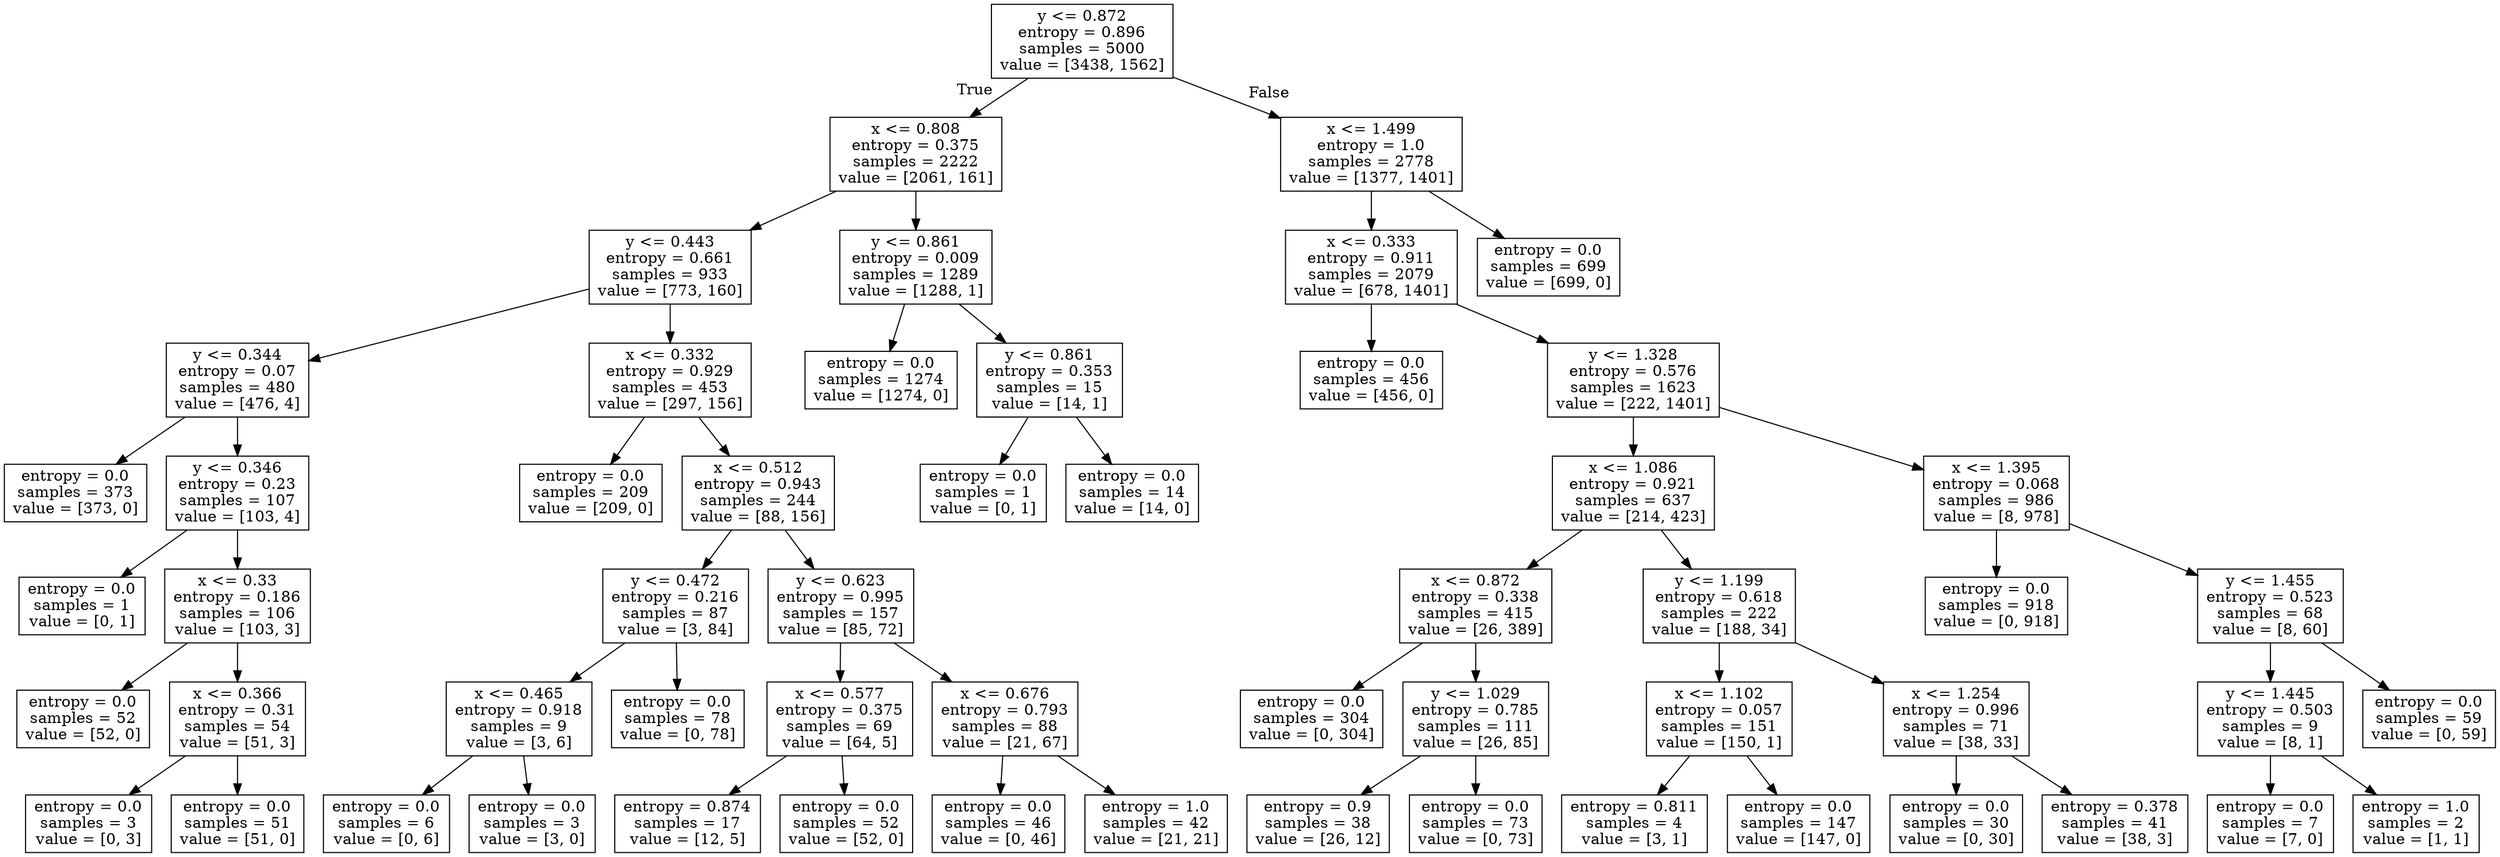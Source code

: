 digraph Tree {
node [shape=box] ;
0 [label="y <= 0.872\nentropy = 0.896\nsamples = 5000\nvalue = [3438, 1562]"] ;
1 [label="x <= 0.808\nentropy = 0.375\nsamples = 2222\nvalue = [2061, 161]"] ;
0 -> 1 [labeldistance=2.5, labelangle=45, headlabel="True"] ;
2 [label="y <= 0.443\nentropy = 0.661\nsamples = 933\nvalue = [773, 160]"] ;
1 -> 2 ;
3 [label="y <= 0.344\nentropy = 0.07\nsamples = 480\nvalue = [476, 4]"] ;
2 -> 3 ;
4 [label="entropy = 0.0\nsamples = 373\nvalue = [373, 0]"] ;
3 -> 4 ;
5 [label="y <= 0.346\nentropy = 0.23\nsamples = 107\nvalue = [103, 4]"] ;
3 -> 5 ;
6 [label="entropy = 0.0\nsamples = 1\nvalue = [0, 1]"] ;
5 -> 6 ;
7 [label="x <= 0.33\nentropy = 0.186\nsamples = 106\nvalue = [103, 3]"] ;
5 -> 7 ;
8 [label="entropy = 0.0\nsamples = 52\nvalue = [52, 0]"] ;
7 -> 8 ;
9 [label="x <= 0.366\nentropy = 0.31\nsamples = 54\nvalue = [51, 3]"] ;
7 -> 9 ;
10 [label="entropy = 0.0\nsamples = 3\nvalue = [0, 3]"] ;
9 -> 10 ;
11 [label="entropy = 0.0\nsamples = 51\nvalue = [51, 0]"] ;
9 -> 11 ;
12 [label="x <= 0.332\nentropy = 0.929\nsamples = 453\nvalue = [297, 156]"] ;
2 -> 12 ;
13 [label="entropy = 0.0\nsamples = 209\nvalue = [209, 0]"] ;
12 -> 13 ;
14 [label="x <= 0.512\nentropy = 0.943\nsamples = 244\nvalue = [88, 156]"] ;
12 -> 14 ;
15 [label="y <= 0.472\nentropy = 0.216\nsamples = 87\nvalue = [3, 84]"] ;
14 -> 15 ;
16 [label="x <= 0.465\nentropy = 0.918\nsamples = 9\nvalue = [3, 6]"] ;
15 -> 16 ;
17 [label="entropy = 0.0\nsamples = 6\nvalue = [0, 6]"] ;
16 -> 17 ;
18 [label="entropy = 0.0\nsamples = 3\nvalue = [3, 0]"] ;
16 -> 18 ;
19 [label="entropy = 0.0\nsamples = 78\nvalue = [0, 78]"] ;
15 -> 19 ;
20 [label="y <= 0.623\nentropy = 0.995\nsamples = 157\nvalue = [85, 72]"] ;
14 -> 20 ;
21 [label="x <= 0.577\nentropy = 0.375\nsamples = 69\nvalue = [64, 5]"] ;
20 -> 21 ;
22 [label="entropy = 0.874\nsamples = 17\nvalue = [12, 5]"] ;
21 -> 22 ;
23 [label="entropy = 0.0\nsamples = 52\nvalue = [52, 0]"] ;
21 -> 23 ;
24 [label="x <= 0.676\nentropy = 0.793\nsamples = 88\nvalue = [21, 67]"] ;
20 -> 24 ;
25 [label="entropy = 0.0\nsamples = 46\nvalue = [0, 46]"] ;
24 -> 25 ;
26 [label="entropy = 1.0\nsamples = 42\nvalue = [21, 21]"] ;
24 -> 26 ;
27 [label="y <= 0.861\nentropy = 0.009\nsamples = 1289\nvalue = [1288, 1]"] ;
1 -> 27 ;
28 [label="entropy = 0.0\nsamples = 1274\nvalue = [1274, 0]"] ;
27 -> 28 ;
29 [label="y <= 0.861\nentropy = 0.353\nsamples = 15\nvalue = [14, 1]"] ;
27 -> 29 ;
30 [label="entropy = 0.0\nsamples = 1\nvalue = [0, 1]"] ;
29 -> 30 ;
31 [label="entropy = 0.0\nsamples = 14\nvalue = [14, 0]"] ;
29 -> 31 ;
32 [label="x <= 1.499\nentropy = 1.0\nsamples = 2778\nvalue = [1377, 1401]"] ;
0 -> 32 [labeldistance=2.5, labelangle=-45, headlabel="False"] ;
33 [label="x <= 0.333\nentropy = 0.911\nsamples = 2079\nvalue = [678, 1401]"] ;
32 -> 33 ;
34 [label="entropy = 0.0\nsamples = 456\nvalue = [456, 0]"] ;
33 -> 34 ;
35 [label="y <= 1.328\nentropy = 0.576\nsamples = 1623\nvalue = [222, 1401]"] ;
33 -> 35 ;
36 [label="x <= 1.086\nentropy = 0.921\nsamples = 637\nvalue = [214, 423]"] ;
35 -> 36 ;
37 [label="x <= 0.872\nentropy = 0.338\nsamples = 415\nvalue = [26, 389]"] ;
36 -> 37 ;
38 [label="entropy = 0.0\nsamples = 304\nvalue = [0, 304]"] ;
37 -> 38 ;
39 [label="y <= 1.029\nentropy = 0.785\nsamples = 111\nvalue = [26, 85]"] ;
37 -> 39 ;
40 [label="entropy = 0.9\nsamples = 38\nvalue = [26, 12]"] ;
39 -> 40 ;
41 [label="entropy = 0.0\nsamples = 73\nvalue = [0, 73]"] ;
39 -> 41 ;
42 [label="y <= 1.199\nentropy = 0.618\nsamples = 222\nvalue = [188, 34]"] ;
36 -> 42 ;
43 [label="x <= 1.102\nentropy = 0.057\nsamples = 151\nvalue = [150, 1]"] ;
42 -> 43 ;
44 [label="entropy = 0.811\nsamples = 4\nvalue = [3, 1]"] ;
43 -> 44 ;
45 [label="entropy = 0.0\nsamples = 147\nvalue = [147, 0]"] ;
43 -> 45 ;
46 [label="x <= 1.254\nentropy = 0.996\nsamples = 71\nvalue = [38, 33]"] ;
42 -> 46 ;
47 [label="entropy = 0.0\nsamples = 30\nvalue = [0, 30]"] ;
46 -> 47 ;
48 [label="entropy = 0.378\nsamples = 41\nvalue = [38, 3]"] ;
46 -> 48 ;
49 [label="x <= 1.395\nentropy = 0.068\nsamples = 986\nvalue = [8, 978]"] ;
35 -> 49 ;
50 [label="entropy = 0.0\nsamples = 918\nvalue = [0, 918]"] ;
49 -> 50 ;
51 [label="y <= 1.455\nentropy = 0.523\nsamples = 68\nvalue = [8, 60]"] ;
49 -> 51 ;
52 [label="y <= 1.445\nentropy = 0.503\nsamples = 9\nvalue = [8, 1]"] ;
51 -> 52 ;
53 [label="entropy = 0.0\nsamples = 7\nvalue = [7, 0]"] ;
52 -> 53 ;
54 [label="entropy = 1.0\nsamples = 2\nvalue = [1, 1]"] ;
52 -> 54 ;
55 [label="entropy = 0.0\nsamples = 59\nvalue = [0, 59]"] ;
51 -> 55 ;
56 [label="entropy = 0.0\nsamples = 699\nvalue = [699, 0]"] ;
32 -> 56 ;
}